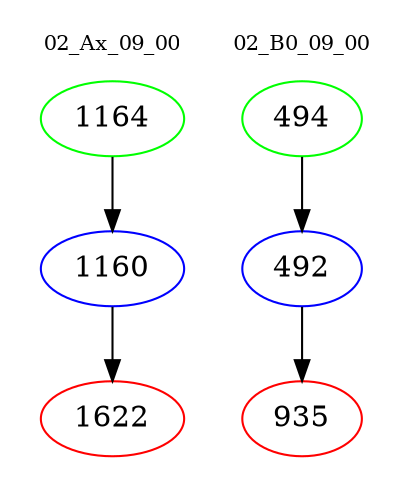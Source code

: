digraph{
subgraph cluster_0 {
color = white
label = "02_Ax_09_00";
fontsize=10;
T0_1164 [label="1164", color="green"]
T0_1164 -> T0_1160 [color="black"]
T0_1160 [label="1160", color="blue"]
T0_1160 -> T0_1622 [color="black"]
T0_1622 [label="1622", color="red"]
}
subgraph cluster_1 {
color = white
label = "02_B0_09_00";
fontsize=10;
T1_494 [label="494", color="green"]
T1_494 -> T1_492 [color="black"]
T1_492 [label="492", color="blue"]
T1_492 -> T1_935 [color="black"]
T1_935 [label="935", color="red"]
}
}
